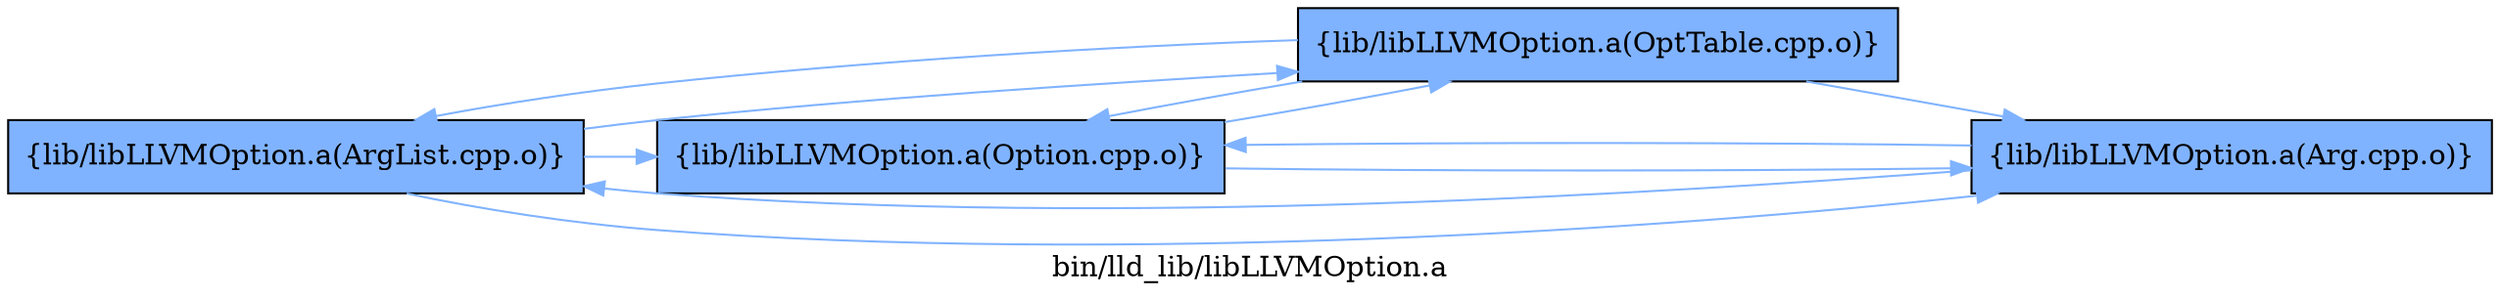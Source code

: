 digraph "bin/lld_lib/libLLVMOption.a" {
	label="bin/lld_lib/libLLVMOption.a";
	rankdir=LR;
	{ rank=same; Node0x556fdf2fb678;  }

	Node0x556fdf2fb678 [shape=record,shape=box,group=1,style=filled,fillcolor="0.600000 0.5 1",label="{lib/libLLVMOption.a(ArgList.cpp.o)}"];
	Node0x556fdf2fb678 -> Node0x556fdf2f9238[color="0.600000 0.5 1"];
	Node0x556fdf2fb678 -> Node0x556fdf2f9eb8[color="0.600000 0.5 1"];
	Node0x556fdf2fb678 -> Node0x556fdf2f7de8[color="0.600000 0.5 1"];
	Node0x556fdf2f9238 [shape=record,shape=box,group=1,style=filled,fillcolor="0.600000 0.5 1",label="{lib/libLLVMOption.a(Option.cpp.o)}"];
	Node0x556fdf2f9238 -> Node0x556fdf2f9eb8[color="0.600000 0.5 1"];
	Node0x556fdf2f9238 -> Node0x556fdf2f7de8[color="0.600000 0.5 1"];
	Node0x556fdf2f9eb8 [shape=record,shape=box,group=1,style=filled,fillcolor="0.600000 0.5 1",label="{lib/libLLVMOption.a(OptTable.cpp.o)}"];
	Node0x556fdf2f9eb8 -> Node0x556fdf2fb678[color="0.600000 0.5 1"];
	Node0x556fdf2f9eb8 -> Node0x556fdf2f9238[color="0.600000 0.5 1"];
	Node0x556fdf2f9eb8 -> Node0x556fdf2f7de8[color="0.600000 0.5 1"];
	Node0x556fdf2f7de8 [shape=record,shape=box,group=1,style=filled,fillcolor="0.600000 0.5 1",label="{lib/libLLVMOption.a(Arg.cpp.o)}"];
	Node0x556fdf2f7de8 -> Node0x556fdf2fb678[color="0.600000 0.5 1"];
	Node0x556fdf2f7de8 -> Node0x556fdf2f9238[color="0.600000 0.5 1"];
}
